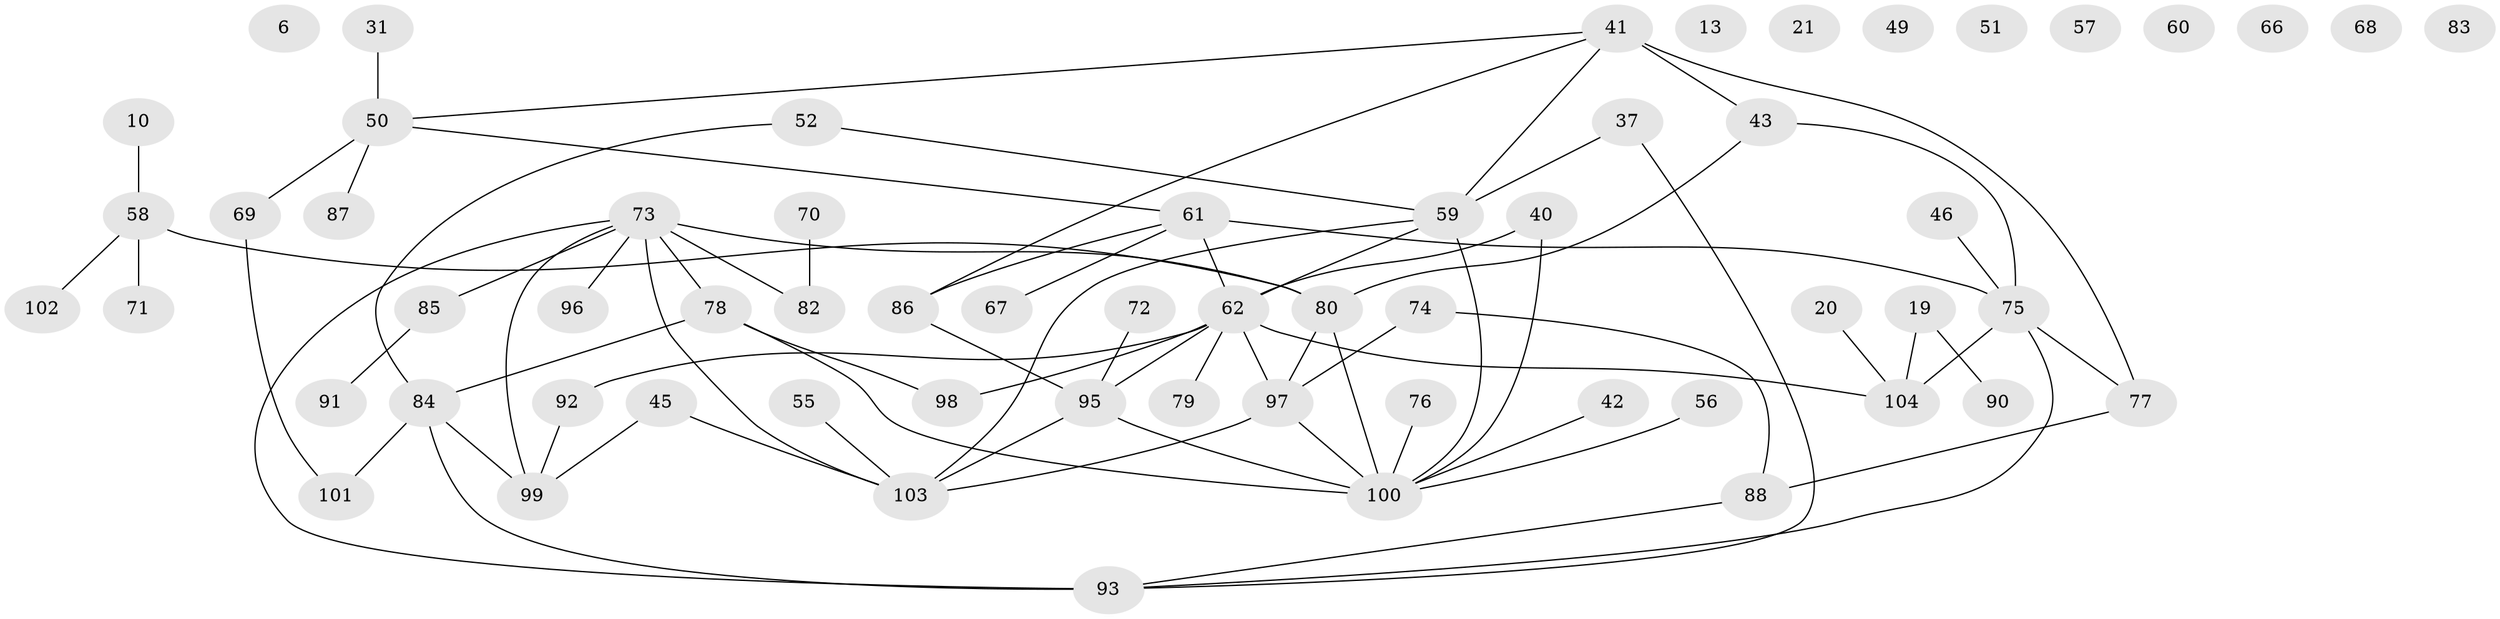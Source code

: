 // original degree distribution, {1: 0.21153846153846154, 3: 0.19230769230769232, 2: 0.21153846153846154, 0: 0.09615384615384616, 4: 0.17307692307692307, 5: 0.0673076923076923, 6: 0.038461538461538464, 7: 0.009615384615384616}
// Generated by graph-tools (version 1.1) at 2025/43/03/04/25 21:43:43]
// undirected, 62 vertices, 77 edges
graph export_dot {
graph [start="1"]
  node [color=gray90,style=filled];
  6;
  10;
  13;
  19;
  20;
  21;
  31;
  37;
  40;
  41 [super="+38"];
  42;
  43;
  45;
  46;
  49;
  50 [super="+9+47"];
  51;
  52;
  55;
  56;
  57;
  58;
  59 [super="+48"];
  60;
  61;
  62 [super="+35+32"];
  66;
  67;
  68;
  69;
  70;
  71;
  72;
  73 [super="+22+53+64"];
  74 [super="+63"];
  75 [super="+27+30"];
  76;
  77 [super="+16+18"];
  78 [super="+39"];
  79;
  80;
  82 [super="+65"];
  83;
  84 [super="+5+54"];
  85;
  86 [super="+3"];
  87;
  88 [super="+81"];
  90;
  91;
  92;
  93;
  95 [super="+11"];
  96;
  97 [super="+89"];
  98;
  99;
  100 [super="+94+14+29"];
  101;
  102;
  103 [super="+26+4"];
  104;
  10 -- 58;
  19 -- 90;
  19 -- 104;
  20 -- 104;
  31 -- 50;
  37 -- 93;
  37 -- 59;
  40 -- 100;
  40 -- 62;
  41 -- 43 [weight=2];
  41 -- 86;
  41 -- 77;
  41 -- 59;
  41 -- 50;
  42 -- 100;
  43 -- 80;
  43 -- 75;
  45 -- 99;
  45 -- 103;
  46 -- 75;
  50 -- 61;
  50 -- 69;
  50 -- 87;
  52 -- 84;
  52 -- 59;
  55 -- 103;
  56 -- 100;
  58 -- 71;
  58 -- 80;
  58 -- 102;
  59 -- 100 [weight=2];
  59 -- 103;
  59 -- 62;
  61 -- 67;
  61 -- 86;
  61 -- 75 [weight=2];
  61 -- 62;
  62 -- 92;
  62 -- 95 [weight=2];
  62 -- 98;
  62 -- 97;
  62 -- 104;
  62 -- 79;
  69 -- 101;
  70 -- 82;
  72 -- 95;
  73 -- 78 [weight=3];
  73 -- 99;
  73 -- 93;
  73 -- 103 [weight=2];
  73 -- 96;
  73 -- 80;
  73 -- 82;
  73 -- 85;
  74 -- 88;
  74 -- 97;
  75 -- 104;
  75 -- 77;
  75 -- 93;
  76 -- 100;
  77 -- 88 [weight=2];
  78 -- 84;
  78 -- 100 [weight=2];
  78 -- 98;
  80 -- 97 [weight=2];
  80 -- 100;
  84 -- 99;
  84 -- 93 [weight=2];
  84 -- 101;
  85 -- 91;
  86 -- 95;
  88 -- 93;
  92 -- 99;
  95 -- 100 [weight=2];
  95 -- 103;
  97 -- 103 [weight=2];
  97 -- 100;
}

